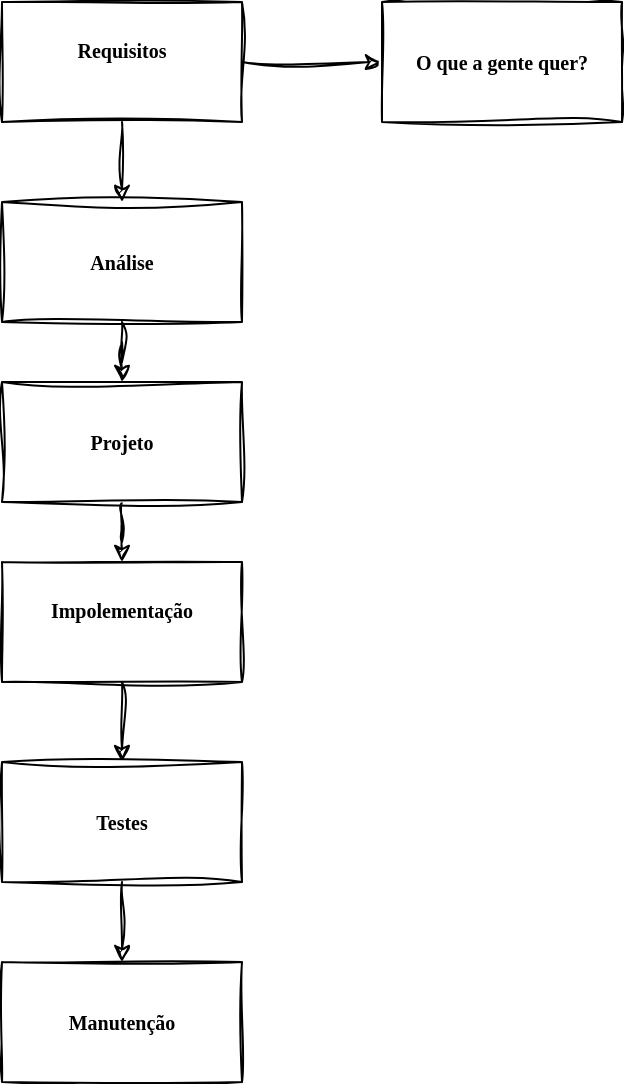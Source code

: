<mxfile version="24.7.7">
  <diagram name="Page-1" id="ioFAOt2Y3-Xnd-eQoOK8">
    <mxGraphModel dx="876" dy="431" grid="1" gridSize="10" guides="1" tooltips="1" connect="1" arrows="1" fold="1" page="1" pageScale="1" pageWidth="850" pageHeight="1100" math="0" shadow="0">
      <root>
        <mxCell id="0" />
        <mxCell id="1" parent="0" />
        <mxCell id="odnRtmk4GXlHIVH-FQWG-17" style="edgeStyle=orthogonalEdgeStyle;rounded=0;sketch=1;hachureGap=4;jiggle=2;curveFitting=1;orthogonalLoop=1;jettySize=auto;html=1;fontFamily=Verdana;" parent="1" source="odnRtmk4GXlHIVH-FQWG-12" target="odnRtmk4GXlHIVH-FQWG-16" edge="1">
          <mxGeometry relative="1" as="geometry" />
        </mxCell>
        <mxCell id="tFevhrRDM70K9tsWemct-4" value="" style="edgeStyle=orthogonalEdgeStyle;rounded=0;sketch=1;hachureGap=4;jiggle=2;curveFitting=1;orthogonalLoop=1;jettySize=auto;html=1;fontFamily=Architects Daughter;fontSource=https%3A%2F%2Ffonts.googleapis.com%2Fcss%3Ffamily%3DArchitects%2BDaughter;" edge="1" parent="1" source="odnRtmk4GXlHIVH-FQWG-12" target="tFevhrRDM70K9tsWemct-3">
          <mxGeometry relative="1" as="geometry" />
        </mxCell>
        <mxCell id="odnRtmk4GXlHIVH-FQWG-12" value="Requisitos&lt;div&gt;&lt;br&gt;&lt;/div&gt;" style="rounded=0;whiteSpace=wrap;html=1;sketch=1;curveFitting=1;jiggle=2;labelBackgroundColor=none;fontFamily=Garamond;fontSize=10;fontStyle=1" parent="1" vertex="1">
          <mxGeometry x="10" y="20" width="120" height="60" as="geometry" />
        </mxCell>
        <mxCell id="odnRtmk4GXlHIVH-FQWG-19" style="edgeStyle=orthogonalEdgeStyle;rounded=0;sketch=1;hachureGap=4;jiggle=2;curveFitting=1;orthogonalLoop=1;jettySize=auto;html=1;fontFamily=Verdana;" parent="1" source="odnRtmk4GXlHIVH-FQWG-16" target="odnRtmk4GXlHIVH-FQWG-18" edge="1">
          <mxGeometry relative="1" as="geometry" />
        </mxCell>
        <mxCell id="odnRtmk4GXlHIVH-FQWG-16" value="Análise" style="rounded=0;whiteSpace=wrap;html=1;sketch=1;curveFitting=1;jiggle=2;labelBackgroundColor=none;fontFamily=Garamond;fontSize=10;fontStyle=1" parent="1" vertex="1">
          <mxGeometry x="10" y="120" width="120" height="60" as="geometry" />
        </mxCell>
        <mxCell id="odnRtmk4GXlHIVH-FQWG-22" value="" style="edgeStyle=orthogonalEdgeStyle;rounded=0;sketch=1;hachureGap=4;jiggle=2;curveFitting=1;orthogonalLoop=1;jettySize=auto;html=1;fontFamily=Architects Daughter;fontSource=https%3A%2F%2Ffonts.googleapis.com%2Fcss%3Ffamily%3DArchitects%2BDaughter;" parent="1" source="odnRtmk4GXlHIVH-FQWG-18" target="odnRtmk4GXlHIVH-FQWG-21" edge="1">
          <mxGeometry relative="1" as="geometry" />
        </mxCell>
        <mxCell id="odnRtmk4GXlHIVH-FQWG-18" value="Projeto" style="rounded=0;whiteSpace=wrap;html=1;sketch=1;curveFitting=1;jiggle=2;labelBackgroundColor=none;fontFamily=Garamond;fontSize=10;fontStyle=1" parent="1" vertex="1">
          <mxGeometry x="10" y="210" width="120" height="60" as="geometry" />
        </mxCell>
        <mxCell id="odnRtmk4GXlHIVH-FQWG-26" value="" style="edgeStyle=orthogonalEdgeStyle;rounded=0;sketch=1;hachureGap=4;jiggle=2;curveFitting=1;orthogonalLoop=1;jettySize=auto;html=1;fontFamily=Architects Daughter;fontSource=https%3A%2F%2Ffonts.googleapis.com%2Fcss%3Ffamily%3DArchitects%2BDaughter;" parent="1" source="odnRtmk4GXlHIVH-FQWG-21" target="odnRtmk4GXlHIVH-FQWG-25" edge="1">
          <mxGeometry relative="1" as="geometry" />
        </mxCell>
        <mxCell id="odnRtmk4GXlHIVH-FQWG-21" value="Impolementação&lt;div&gt;&lt;br&gt;&lt;/div&gt;" style="whiteSpace=wrap;html=1;fontSize=10;fontFamily=Garamond;rounded=0;sketch=1;curveFitting=1;jiggle=2;labelBackgroundColor=none;fontStyle=1" parent="1" vertex="1">
          <mxGeometry x="10" y="300" width="120" height="60" as="geometry" />
        </mxCell>
        <mxCell id="tFevhrRDM70K9tsWemct-2" value="" style="edgeStyle=orthogonalEdgeStyle;rounded=0;sketch=1;hachureGap=4;jiggle=2;curveFitting=1;orthogonalLoop=1;jettySize=auto;html=1;fontFamily=Architects Daughter;fontSource=https%3A%2F%2Ffonts.googleapis.com%2Fcss%3Ffamily%3DArchitects%2BDaughter;" edge="1" parent="1" source="odnRtmk4GXlHIVH-FQWG-25" target="tFevhrRDM70K9tsWemct-1">
          <mxGeometry relative="1" as="geometry" />
        </mxCell>
        <mxCell id="odnRtmk4GXlHIVH-FQWG-25" value="Testes" style="whiteSpace=wrap;html=1;fontSize=10;fontFamily=Garamond;rounded=0;sketch=1;curveFitting=1;jiggle=2;labelBackgroundColor=none;fontStyle=1;" parent="1" vertex="1">
          <mxGeometry x="10" y="400" width="120" height="60" as="geometry" />
        </mxCell>
        <mxCell id="tFevhrRDM70K9tsWemct-1" value="Manutenção" style="whiteSpace=wrap;html=1;fontSize=10;fontFamily=Garamond;rounded=0;sketch=1;curveFitting=1;jiggle=2;labelBackgroundColor=none;fontStyle=1;" vertex="1" parent="1">
          <mxGeometry x="10" y="500" width="120" height="60" as="geometry" />
        </mxCell>
        <mxCell id="tFevhrRDM70K9tsWemct-3" value="&lt;div&gt;O que a gente quer?&lt;/div&gt;" style="rounded=0;whiteSpace=wrap;html=1;sketch=1;curveFitting=1;jiggle=2;labelBackgroundColor=none;fontFamily=Garamond;fontSize=10;fontStyle=1" vertex="1" parent="1">
          <mxGeometry x="200" y="20" width="120" height="60" as="geometry" />
        </mxCell>
      </root>
    </mxGraphModel>
  </diagram>
</mxfile>

